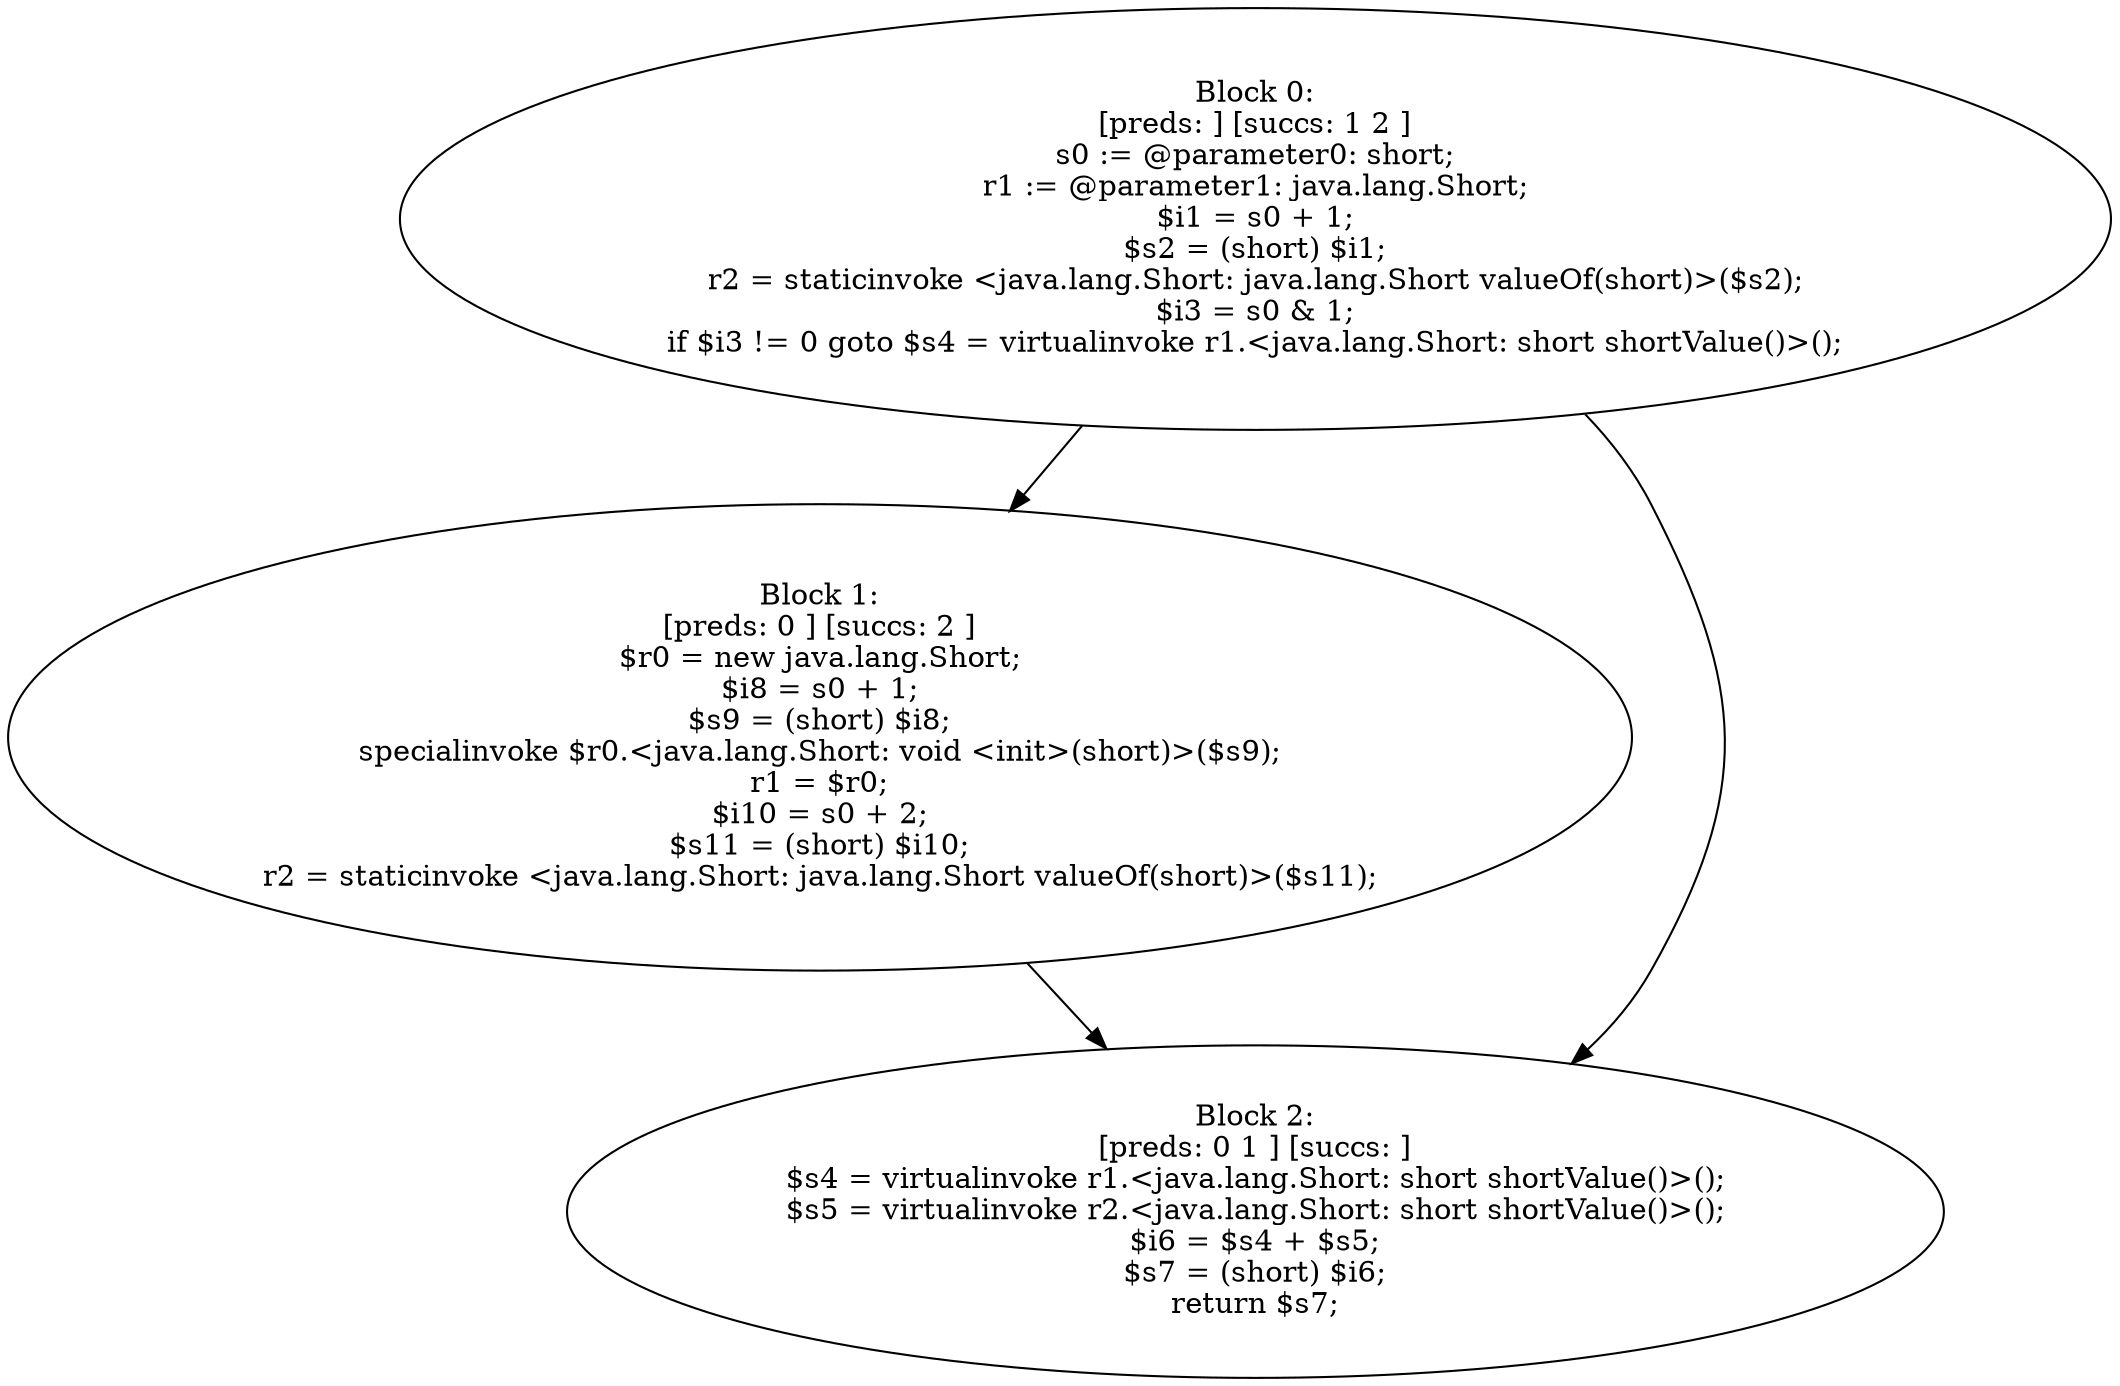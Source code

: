 digraph "unitGraph" {
    "Block 0:
[preds: ] [succs: 1 2 ]
s0 := @parameter0: short;
r1 := @parameter1: java.lang.Short;
$i1 = s0 + 1;
$s2 = (short) $i1;
r2 = staticinvoke <java.lang.Short: java.lang.Short valueOf(short)>($s2);
$i3 = s0 & 1;
if $i3 != 0 goto $s4 = virtualinvoke r1.<java.lang.Short: short shortValue()>();
"
    "Block 1:
[preds: 0 ] [succs: 2 ]
$r0 = new java.lang.Short;
$i8 = s0 + 1;
$s9 = (short) $i8;
specialinvoke $r0.<java.lang.Short: void <init>(short)>($s9);
r1 = $r0;
$i10 = s0 + 2;
$s11 = (short) $i10;
r2 = staticinvoke <java.lang.Short: java.lang.Short valueOf(short)>($s11);
"
    "Block 2:
[preds: 0 1 ] [succs: ]
$s4 = virtualinvoke r1.<java.lang.Short: short shortValue()>();
$s5 = virtualinvoke r2.<java.lang.Short: short shortValue()>();
$i6 = $s4 + $s5;
$s7 = (short) $i6;
return $s7;
"
    "Block 0:
[preds: ] [succs: 1 2 ]
s0 := @parameter0: short;
r1 := @parameter1: java.lang.Short;
$i1 = s0 + 1;
$s2 = (short) $i1;
r2 = staticinvoke <java.lang.Short: java.lang.Short valueOf(short)>($s2);
$i3 = s0 & 1;
if $i3 != 0 goto $s4 = virtualinvoke r1.<java.lang.Short: short shortValue()>();
"->"Block 1:
[preds: 0 ] [succs: 2 ]
$r0 = new java.lang.Short;
$i8 = s0 + 1;
$s9 = (short) $i8;
specialinvoke $r0.<java.lang.Short: void <init>(short)>($s9);
r1 = $r0;
$i10 = s0 + 2;
$s11 = (short) $i10;
r2 = staticinvoke <java.lang.Short: java.lang.Short valueOf(short)>($s11);
";
    "Block 0:
[preds: ] [succs: 1 2 ]
s0 := @parameter0: short;
r1 := @parameter1: java.lang.Short;
$i1 = s0 + 1;
$s2 = (short) $i1;
r2 = staticinvoke <java.lang.Short: java.lang.Short valueOf(short)>($s2);
$i3 = s0 & 1;
if $i3 != 0 goto $s4 = virtualinvoke r1.<java.lang.Short: short shortValue()>();
"->"Block 2:
[preds: 0 1 ] [succs: ]
$s4 = virtualinvoke r1.<java.lang.Short: short shortValue()>();
$s5 = virtualinvoke r2.<java.lang.Short: short shortValue()>();
$i6 = $s4 + $s5;
$s7 = (short) $i6;
return $s7;
";
    "Block 1:
[preds: 0 ] [succs: 2 ]
$r0 = new java.lang.Short;
$i8 = s0 + 1;
$s9 = (short) $i8;
specialinvoke $r0.<java.lang.Short: void <init>(short)>($s9);
r1 = $r0;
$i10 = s0 + 2;
$s11 = (short) $i10;
r2 = staticinvoke <java.lang.Short: java.lang.Short valueOf(short)>($s11);
"->"Block 2:
[preds: 0 1 ] [succs: ]
$s4 = virtualinvoke r1.<java.lang.Short: short shortValue()>();
$s5 = virtualinvoke r2.<java.lang.Short: short shortValue()>();
$i6 = $s4 + $s5;
$s7 = (short) $i6;
return $s7;
";
}
